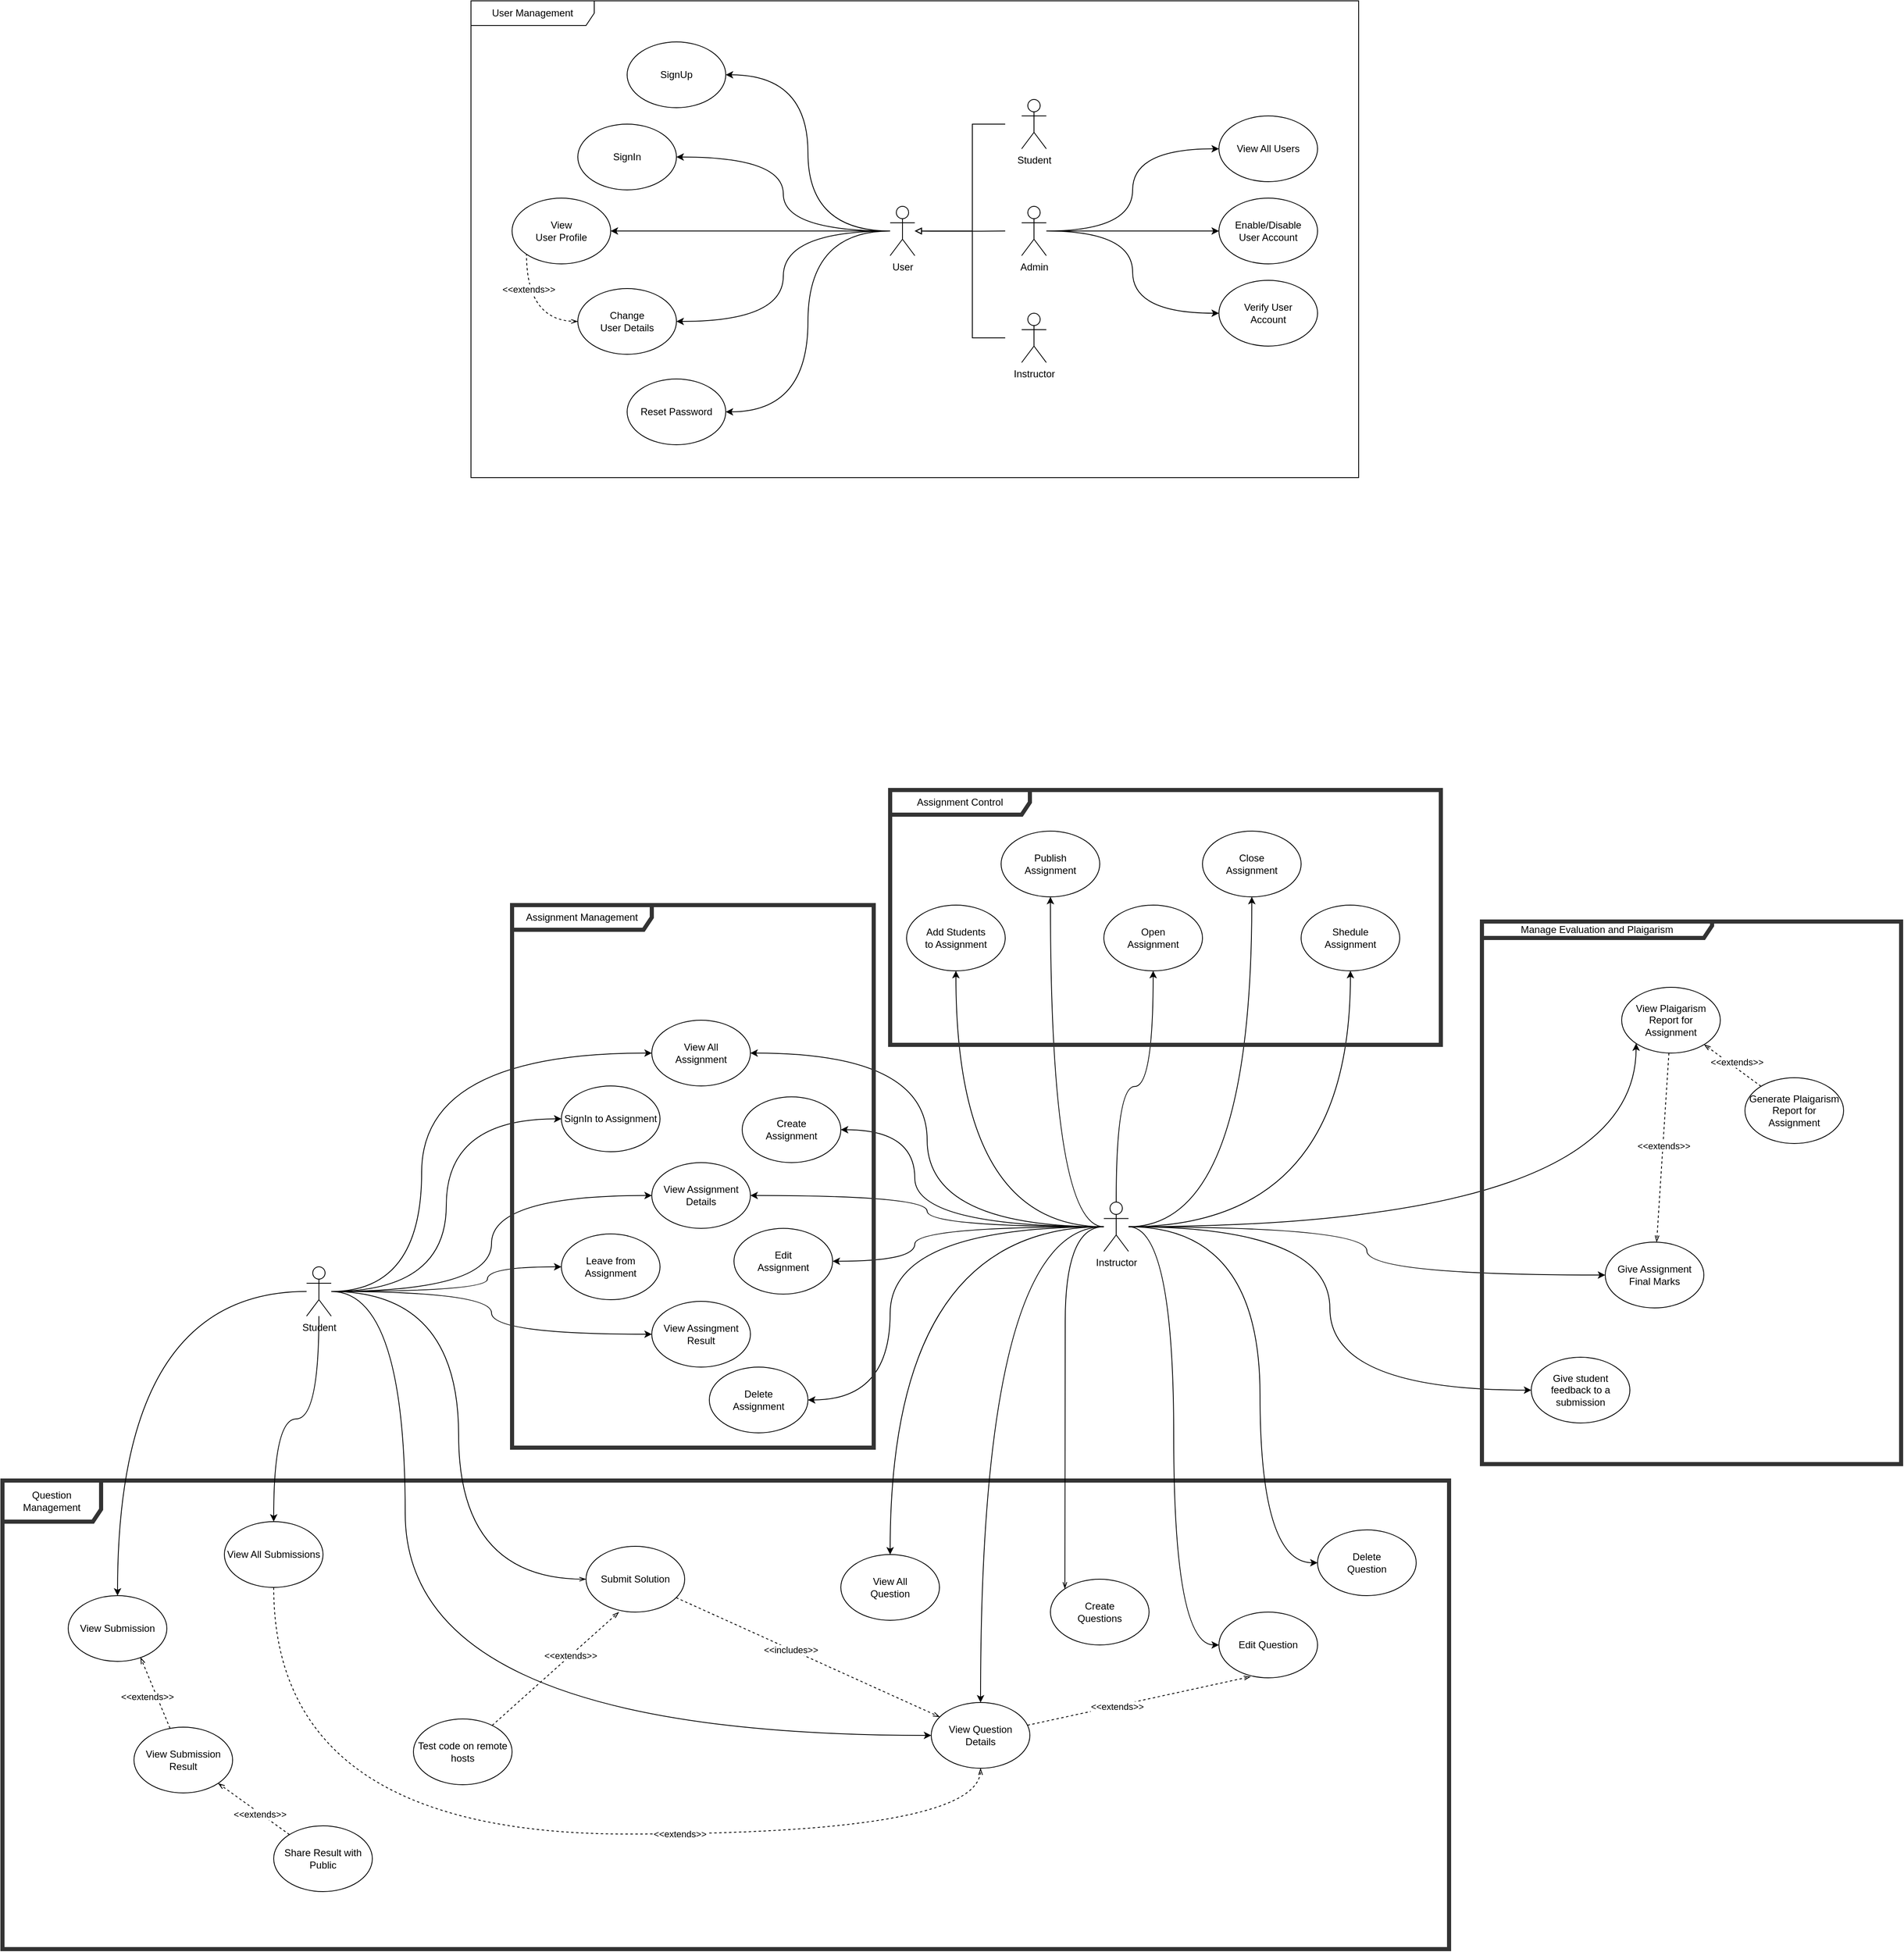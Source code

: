 <mxfile version="14.6.13" type="device"><diagram id="3cUGU1u6pG_o_R58JLAc" name="v1"><mxGraphModel dx="7527" dy="6346" grid="1" gridSize="10" guides="1" tooltips="1" connect="1" arrows="1" fold="1" page="1" pageScale="1" pageWidth="850" pageHeight="1100" math="0" shadow="0"><root><mxCell id="0"/><mxCell id="1" parent="0"/><mxCell id="JEPnBaXlhwpyNHd7x5I1-159" value="" style="group" vertex="1" connectable="0" parent="1"><mxGeometry x="-710" y="-950" width="2310" height="1410" as="geometry"/></mxCell><mxCell id="JEPnBaXlhwpyNHd7x5I1-149" value="Question Management" style="shape=umlFrame;whiteSpace=wrap;html=1;width=120;height=50;strokeWidth=5;swimlaneFillColor=none;strokeColor=#333333;" vertex="1" parent="JEPnBaXlhwpyNHd7x5I1-159"><mxGeometry y="840" width="1760" height="570" as="geometry"/></mxCell><mxCell id="4" value="Student" style="shape=umlActor;verticalLabelPosition=bottom;verticalAlign=top;html=1;outlineConnect=0;" parent="JEPnBaXlhwpyNHd7x5I1-159" vertex="1"><mxGeometry x="370" y="580" width="30" height="60" as="geometry"/></mxCell><mxCell id="7" value="Instructor" style="shape=umlActor;verticalLabelPosition=bottom;verticalAlign=top;html=1;outlineConnect=0;" parent="JEPnBaXlhwpyNHd7x5I1-159" vertex="1"><mxGeometry x="1340" y="501.25" width="30" height="60" as="geometry"/></mxCell><mxCell id="9" value="Create&lt;br&gt;Assignment" style="ellipse;whiteSpace=wrap;html=1;" parent="JEPnBaXlhwpyNHd7x5I1-159" vertex="1"><mxGeometry x="900" y="373.25" width="120" height="80" as="geometry"/></mxCell><mxCell id="JEPnBaXlhwpyNHd7x5I1-116" style="edgeStyle=orthogonalEdgeStyle;curved=1;rounded=0;orthogonalLoop=1;jettySize=auto;html=1;entryX=1;entryY=0.5;entryDx=0;entryDy=0;" edge="1" parent="JEPnBaXlhwpyNHd7x5I1-159" source="7" target="9"><mxGeometry relative="1" as="geometry"><Array as="points"><mxPoint x="1110" y="531"/><mxPoint x="1110" y="413"/></Array></mxGeometry></mxCell><mxCell id="11" value="Edit&lt;br&gt;Assignment" style="ellipse;whiteSpace=wrap;html=1;" parent="JEPnBaXlhwpyNHd7x5I1-159" vertex="1"><mxGeometry x="890" y="533.25" width="120" height="80" as="geometry"/></mxCell><mxCell id="JEPnBaXlhwpyNHd7x5I1-122" style="edgeStyle=orthogonalEdgeStyle;curved=1;rounded=0;orthogonalLoop=1;jettySize=auto;html=1;entryX=1;entryY=0.5;entryDx=0;entryDy=0;" edge="1" parent="JEPnBaXlhwpyNHd7x5I1-159" source="7" target="11"><mxGeometry relative="1" as="geometry"><Array as="points"><mxPoint x="1110" y="531"/><mxPoint x="1110" y="573"/></Array></mxGeometry></mxCell><mxCell id="12" value="Create&lt;br&gt;Questions" style="ellipse;whiteSpace=wrap;html=1;" parent="JEPnBaXlhwpyNHd7x5I1-159" vertex="1"><mxGeometry x="1275" y="960" width="120" height="80" as="geometry"/></mxCell><mxCell id="JEPnBaXlhwpyNHd7x5I1-145" style="edgeStyle=orthogonalEdgeStyle;curved=1;rounded=0;orthogonalLoop=1;jettySize=auto;html=1;entryX=0;entryY=0;entryDx=0;entryDy=0;endArrow=openThin;endFill=0;" edge="1" parent="JEPnBaXlhwpyNHd7x5I1-159" source="7" target="12"><mxGeometry relative="1" as="geometry"><Array as="points"><mxPoint x="1293" y="531"/><mxPoint x="1293" y="761"/></Array></mxGeometry></mxCell><mxCell id="13" value="Edit Question" style="ellipse;whiteSpace=wrap;html=1;" parent="JEPnBaXlhwpyNHd7x5I1-159" vertex="1"><mxGeometry x="1480" y="1000" width="120" height="80" as="geometry"/></mxCell><mxCell id="JEPnBaXlhwpyNHd7x5I1-108" style="edgeStyle=orthogonalEdgeStyle;curved=1;rounded=0;orthogonalLoop=1;jettySize=auto;html=1;entryX=0;entryY=0.5;entryDx=0;entryDy=0;" edge="1" parent="JEPnBaXlhwpyNHd7x5I1-159" source="7" target="13"><mxGeometry relative="1" as="geometry"/></mxCell><mxCell id="14" value="Delete&lt;br&gt;Question" style="ellipse;whiteSpace=wrap;html=1;" parent="JEPnBaXlhwpyNHd7x5I1-159" vertex="1"><mxGeometry x="1600" y="900" width="120" height="80" as="geometry"/></mxCell><mxCell id="JEPnBaXlhwpyNHd7x5I1-107" style="rounded=0;orthogonalLoop=1;jettySize=auto;html=1;edgeStyle=orthogonalEdgeStyle;curved=1;" edge="1" parent="JEPnBaXlhwpyNHd7x5I1-159" source="7" target="14"><mxGeometry relative="1" as="geometry"><Array as="points"><mxPoint x="1530" y="531"/><mxPoint x="1530" y="940"/></Array></mxGeometry></mxCell><mxCell id="15" value="Add Students&lt;br&gt;to Assignment" style="ellipse;whiteSpace=wrap;html=1;" parent="JEPnBaXlhwpyNHd7x5I1-159" vertex="1"><mxGeometry x="1100" y="140" width="120" height="80" as="geometry"/></mxCell><mxCell id="JEPnBaXlhwpyNHd7x5I1-95" style="edgeStyle=orthogonalEdgeStyle;curved=1;rounded=0;orthogonalLoop=1;jettySize=auto;html=1;entryX=0.5;entryY=1;entryDx=0;entryDy=0;" edge="1" parent="JEPnBaXlhwpyNHd7x5I1-159" source="7" target="15"><mxGeometry relative="1" as="geometry"/></mxCell><mxCell id="16" value="Publish&lt;br&gt;Assignment" style="ellipse;whiteSpace=wrap;html=1;" parent="JEPnBaXlhwpyNHd7x5I1-159" vertex="1"><mxGeometry x="1215" y="50" width="120" height="80" as="geometry"/></mxCell><mxCell id="JEPnBaXlhwpyNHd7x5I1-96" style="edgeStyle=orthogonalEdgeStyle;curved=1;rounded=0;orthogonalLoop=1;jettySize=auto;html=1;entryX=0.5;entryY=1;entryDx=0;entryDy=0;" edge="1" parent="JEPnBaXlhwpyNHd7x5I1-159" source="7" target="16"><mxGeometry relative="1" as="geometry"/></mxCell><mxCell id="17" value="View Assignment Details" style="ellipse;whiteSpace=wrap;html=1;" parent="JEPnBaXlhwpyNHd7x5I1-159" vertex="1"><mxGeometry x="790" y="453.25" width="120" height="80" as="geometry"/></mxCell><mxCell id="JEPnBaXlhwpyNHd7x5I1-89" style="edgeStyle=orthogonalEdgeStyle;curved=1;rounded=0;orthogonalLoop=1;jettySize=auto;html=1;entryX=0;entryY=0.5;entryDx=0;entryDy=0;" edge="1" parent="JEPnBaXlhwpyNHd7x5I1-159" source="4" target="17"><mxGeometry relative="1" as="geometry"/></mxCell><mxCell id="JEPnBaXlhwpyNHd7x5I1-118" style="edgeStyle=orthogonalEdgeStyle;curved=1;rounded=0;orthogonalLoop=1;jettySize=auto;html=1;entryX=1;entryY=0.5;entryDx=0;entryDy=0;" edge="1" parent="JEPnBaXlhwpyNHd7x5I1-159" source="7" target="17"><mxGeometry relative="1" as="geometry"/></mxCell><mxCell id="18" value="View All&lt;br&gt;Assignment" style="ellipse;whiteSpace=wrap;html=1;" parent="JEPnBaXlhwpyNHd7x5I1-159" vertex="1"><mxGeometry x="790" y="280" width="120" height="80" as="geometry"/></mxCell><mxCell id="JEPnBaXlhwpyNHd7x5I1-87" style="edgeStyle=orthogonalEdgeStyle;curved=1;rounded=0;orthogonalLoop=1;jettySize=auto;html=1;entryX=0;entryY=0.5;entryDx=0;entryDy=0;" edge="1" parent="JEPnBaXlhwpyNHd7x5I1-159" source="4" target="18"><mxGeometry relative="1" as="geometry"><Array as="points"><mxPoint x="510" y="610"/><mxPoint x="510" y="320"/></Array></mxGeometry></mxCell><mxCell id="JEPnBaXlhwpyNHd7x5I1-117" style="edgeStyle=orthogonalEdgeStyle;curved=1;rounded=0;orthogonalLoop=1;jettySize=auto;html=1;entryX=1;entryY=0.5;entryDx=0;entryDy=0;" edge="1" parent="JEPnBaXlhwpyNHd7x5I1-159" source="7" target="18"><mxGeometry relative="1" as="geometry"/></mxCell><mxCell id="JEPnBaXlhwpyNHd7x5I1-147" style="rounded=0;orthogonalLoop=1;jettySize=auto;html=1;entryX=0.321;entryY=0.982;entryDx=0;entryDy=0;entryPerimeter=0;endArrow=openThin;endFill=0;dashed=1;" edge="1" parent="JEPnBaXlhwpyNHd7x5I1-159" source="19" target="13"><mxGeometry relative="1" as="geometry"/></mxCell><mxCell id="JEPnBaXlhwpyNHd7x5I1-148" value="&amp;lt;&amp;lt;extends&amp;gt;&amp;gt;" style="edgeLabel;html=1;align=center;verticalAlign=middle;resizable=0;points=[];" vertex="1" connectable="0" parent="JEPnBaXlhwpyNHd7x5I1-147"><mxGeometry x="-0.203" y="-1" relative="1" as="geometry"><mxPoint as="offset"/></mxGeometry></mxCell><mxCell id="19" value="View Question&lt;br&gt;Details" style="ellipse;whiteSpace=wrap;html=1;" parent="JEPnBaXlhwpyNHd7x5I1-159" vertex="1"><mxGeometry x="1130" y="1110" width="120" height="80" as="geometry"/></mxCell><mxCell id="JEPnBaXlhwpyNHd7x5I1-115" style="rounded=0;orthogonalLoop=1;jettySize=auto;html=1;entryX=0;entryY=0.5;entryDx=0;entryDy=0;edgeStyle=orthogonalEdgeStyle;curved=1;" edge="1" parent="JEPnBaXlhwpyNHd7x5I1-159" source="4" target="19"><mxGeometry relative="1" as="geometry"><Array as="points"><mxPoint x="490" y="610"/><mxPoint x="490" y="1150"/></Array></mxGeometry></mxCell><mxCell id="JEPnBaXlhwpyNHd7x5I1-109" style="edgeStyle=orthogonalEdgeStyle;curved=1;rounded=0;orthogonalLoop=1;jettySize=auto;html=1;" edge="1" parent="JEPnBaXlhwpyNHd7x5I1-159" source="7" target="19"><mxGeometry relative="1" as="geometry"/></mxCell><mxCell id="20" value="View All&lt;br&gt;Question" style="ellipse;whiteSpace=wrap;html=1;" parent="JEPnBaXlhwpyNHd7x5I1-159" vertex="1"><mxGeometry x="1020" y="930" width="120" height="80" as="geometry"/></mxCell><mxCell id="JEPnBaXlhwpyNHd7x5I1-105" style="edgeStyle=orthogonalEdgeStyle;curved=1;rounded=0;orthogonalLoop=1;jettySize=auto;html=1;entryX=0.5;entryY=0;entryDx=0;entryDy=0;" edge="1" parent="JEPnBaXlhwpyNHd7x5I1-159" source="7" target="20"><mxGeometry relative="1" as="geometry"/></mxCell><mxCell id="59" value="Close&lt;br&gt;Assignment" style="ellipse;whiteSpace=wrap;html=1;" parent="JEPnBaXlhwpyNHd7x5I1-159" vertex="1"><mxGeometry x="1460" y="50" width="120" height="80" as="geometry"/></mxCell><mxCell id="JEPnBaXlhwpyNHd7x5I1-98" style="edgeStyle=orthogonalEdgeStyle;curved=1;rounded=0;orthogonalLoop=1;jettySize=auto;html=1;entryX=0.5;entryY=1;entryDx=0;entryDy=0;" edge="1" parent="JEPnBaXlhwpyNHd7x5I1-159" source="7" target="59"><mxGeometry relative="1" as="geometry"/></mxCell><mxCell id="60" value="Delete&lt;br&gt;Assignment" style="ellipse;whiteSpace=wrap;html=1;" parent="JEPnBaXlhwpyNHd7x5I1-159" vertex="1"><mxGeometry x="860" y="702" width="120" height="80" as="geometry"/></mxCell><mxCell id="JEPnBaXlhwpyNHd7x5I1-121" style="edgeStyle=orthogonalEdgeStyle;curved=1;rounded=0;orthogonalLoop=1;jettySize=auto;html=1;entryX=1;entryY=0.5;entryDx=0;entryDy=0;" edge="1" parent="JEPnBaXlhwpyNHd7x5I1-159" source="7" target="60"><mxGeometry relative="1" as="geometry"><Array as="points"><mxPoint x="1080" y="531"/><mxPoint x="1080" y="742"/></Array></mxGeometry></mxCell><mxCell id="61" value="Open&lt;br&gt;Assignment" style="ellipse;whiteSpace=wrap;html=1;" parent="JEPnBaXlhwpyNHd7x5I1-159" vertex="1"><mxGeometry x="1340" y="140" width="120" height="80" as="geometry"/></mxCell><mxCell id="JEPnBaXlhwpyNHd7x5I1-97" style="edgeStyle=orthogonalEdgeStyle;curved=1;rounded=0;orthogonalLoop=1;jettySize=auto;html=1;entryX=0.5;entryY=1;entryDx=0;entryDy=0;" edge="1" parent="JEPnBaXlhwpyNHd7x5I1-159" source="7" target="61"><mxGeometry relative="1" as="geometry"/></mxCell><mxCell id="62" value="Shedule&lt;br&gt;Assignment" style="ellipse;whiteSpace=wrap;html=1;" parent="JEPnBaXlhwpyNHd7x5I1-159" vertex="1"><mxGeometry x="1580" y="140" width="120" height="80" as="geometry"/></mxCell><mxCell id="JEPnBaXlhwpyNHd7x5I1-99" style="edgeStyle=orthogonalEdgeStyle;curved=1;rounded=0;orthogonalLoop=1;jettySize=auto;html=1;entryX=0.5;entryY=1;entryDx=0;entryDy=0;" edge="1" parent="JEPnBaXlhwpyNHd7x5I1-159" source="7" target="62"><mxGeometry relative="1" as="geometry"/></mxCell><mxCell id="63" value="SignIn to Assignment" style="ellipse;whiteSpace=wrap;html=1;" parent="JEPnBaXlhwpyNHd7x5I1-159" vertex="1"><mxGeometry x="680" y="360" width="120" height="80" as="geometry"/></mxCell><mxCell id="JEPnBaXlhwpyNHd7x5I1-88" style="edgeStyle=orthogonalEdgeStyle;curved=1;rounded=0;orthogonalLoop=1;jettySize=auto;html=1;entryX=0;entryY=0.5;entryDx=0;entryDy=0;" edge="1" parent="JEPnBaXlhwpyNHd7x5I1-159" source="4" target="63"><mxGeometry relative="1" as="geometry"/></mxCell><mxCell id="67" value="Leave from Assignment" style="ellipse;whiteSpace=wrap;html=1;" parent="JEPnBaXlhwpyNHd7x5I1-159" vertex="1"><mxGeometry x="680" y="540" width="120" height="80" as="geometry"/></mxCell><mxCell id="JEPnBaXlhwpyNHd7x5I1-90" style="edgeStyle=orthogonalEdgeStyle;curved=1;rounded=0;orthogonalLoop=1;jettySize=auto;html=1;entryX=0;entryY=0.5;entryDx=0;entryDy=0;" edge="1" parent="JEPnBaXlhwpyNHd7x5I1-159" source="4" target="67"><mxGeometry relative="1" as="geometry"><Array as="points"><mxPoint x="590" y="610"/><mxPoint x="590" y="580"/></Array></mxGeometry></mxCell><mxCell id="JEPnBaXlhwpyNHd7x5I1-139" style="edgeStyle=none;rounded=0;orthogonalLoop=1;jettySize=auto;html=1;endArrow=openThin;endFill=0;dashed=1;" edge="1" parent="JEPnBaXlhwpyNHd7x5I1-159" source="69" target="19"><mxGeometry relative="1" as="geometry"/></mxCell><mxCell id="JEPnBaXlhwpyNHd7x5I1-140" value="&amp;lt;&amp;lt;includes&amp;gt;&amp;gt;" style="edgeLabel;html=1;align=center;verticalAlign=middle;resizable=0;points=[];" vertex="1" connectable="0" parent="JEPnBaXlhwpyNHd7x5I1-139"><mxGeometry x="-0.124" relative="1" as="geometry"><mxPoint x="-1" as="offset"/></mxGeometry></mxCell><mxCell id="69" value="Submit Solution" style="ellipse;whiteSpace=wrap;html=1;" parent="JEPnBaXlhwpyNHd7x5I1-159" vertex="1"><mxGeometry x="710" y="920" width="120" height="80" as="geometry"/></mxCell><mxCell id="JEPnBaXlhwpyNHd7x5I1-137" style="edgeStyle=orthogonalEdgeStyle;curved=1;rounded=0;orthogonalLoop=1;jettySize=auto;html=1;entryX=0;entryY=0.5;entryDx=0;entryDy=0;endArrow=openThin;endFill=0;" edge="1" parent="JEPnBaXlhwpyNHd7x5I1-159" source="4" target="69"><mxGeometry relative="1" as="geometry"/></mxCell><mxCell id="70" value="View Submission" style="ellipse;whiteSpace=wrap;html=1;" parent="JEPnBaXlhwpyNHd7x5I1-159" vertex="1"><mxGeometry x="80" y="980" width="120" height="80" as="geometry"/></mxCell><mxCell id="JEPnBaXlhwpyNHd7x5I1-125" style="edgeStyle=orthogonalEdgeStyle;curved=1;rounded=0;orthogonalLoop=1;jettySize=auto;html=1;" edge="1" parent="JEPnBaXlhwpyNHd7x5I1-159" source="4" target="70"><mxGeometry relative="1" as="geometry"/></mxCell><mxCell id="JEPnBaXlhwpyNHd7x5I1-135" style="rounded=0;orthogonalLoop=1;jettySize=auto;html=1;entryX=0.5;entryY=1;entryDx=0;entryDy=0;dashed=1;endArrow=openThin;endFill=0;exitX=0.5;exitY=1;exitDx=0;exitDy=0;edgeStyle=orthogonalEdgeStyle;elbow=vertical;curved=1;" edge="1" parent="JEPnBaXlhwpyNHd7x5I1-159" source="71" target="19"><mxGeometry relative="1" as="geometry"><Array as="points"><mxPoint x="330" y="1270"/><mxPoint x="1190" y="1270"/></Array></mxGeometry></mxCell><mxCell id="JEPnBaXlhwpyNHd7x5I1-136" value="&amp;lt;&amp;lt;extends&amp;gt;&amp;gt;" style="edgeLabel;html=1;align=center;verticalAlign=middle;resizable=0;points=[];" vertex="1" connectable="0" parent="JEPnBaXlhwpyNHd7x5I1-135"><mxGeometry x="0.281" relative="1" as="geometry"><mxPoint as="offset"/></mxGeometry></mxCell><mxCell id="71" value="View All Submissions" style="ellipse;whiteSpace=wrap;html=1;" parent="JEPnBaXlhwpyNHd7x5I1-159" vertex="1"><mxGeometry x="270" y="890" width="120" height="80" as="geometry"/></mxCell><mxCell id="JEPnBaXlhwpyNHd7x5I1-124" style="edgeStyle=orthogonalEdgeStyle;curved=1;rounded=0;orthogonalLoop=1;jettySize=auto;html=1;" edge="1" parent="JEPnBaXlhwpyNHd7x5I1-159" source="4" target="71"><mxGeometry relative="1" as="geometry"/></mxCell><mxCell id="73" value="View Assingment Result" style="ellipse;whiteSpace=wrap;html=1;" parent="JEPnBaXlhwpyNHd7x5I1-159" vertex="1"><mxGeometry x="790" y="622" width="120" height="80" as="geometry"/></mxCell><mxCell id="JEPnBaXlhwpyNHd7x5I1-91" style="edgeStyle=orthogonalEdgeStyle;curved=1;rounded=0;orthogonalLoop=1;jettySize=auto;html=1;entryX=0;entryY=0.5;entryDx=0;entryDy=0;" edge="1" parent="JEPnBaXlhwpyNHd7x5I1-159" source="4" target="73"><mxGeometry relative="1" as="geometry"/></mxCell><mxCell id="75" value="Give Assignment Final Marks" style="ellipse;whiteSpace=wrap;html=1;" parent="JEPnBaXlhwpyNHd7x5I1-159" vertex="1"><mxGeometry x="1950" y="550" width="120" height="80" as="geometry"/></mxCell><mxCell id="JEPnBaXlhwpyNHd7x5I1-103" style="edgeStyle=orthogonalEdgeStyle;curved=1;rounded=0;orthogonalLoop=1;jettySize=auto;html=1;entryX=0;entryY=0.5;entryDx=0;entryDy=0;" edge="1" parent="JEPnBaXlhwpyNHd7x5I1-159" source="7" target="75"><mxGeometry relative="1" as="geometry"/></mxCell><mxCell id="JEPnBaXlhwpyNHd7x5I1-154" style="edgeStyle=none;rounded=0;orthogonalLoop=1;jettySize=auto;html=1;dashed=1;endArrow=openThin;endFill=0;" edge="1" parent="JEPnBaXlhwpyNHd7x5I1-159" source="76" target="75"><mxGeometry relative="1" as="geometry"/></mxCell><mxCell id="JEPnBaXlhwpyNHd7x5I1-155" value="&amp;lt;&amp;lt;extends&amp;gt;&amp;gt;" style="edgeLabel;html=1;align=center;verticalAlign=middle;resizable=0;points=[];" vertex="1" connectable="0" parent="JEPnBaXlhwpyNHd7x5I1-154"><mxGeometry x="-0.371" y="-2" relative="1" as="geometry"><mxPoint y="41" as="offset"/></mxGeometry></mxCell><mxCell id="76" value="View Plaigarism Report for Assignment" style="ellipse;whiteSpace=wrap;html=1;" parent="JEPnBaXlhwpyNHd7x5I1-159" vertex="1"><mxGeometry x="1970" y="240" width="120" height="80" as="geometry"/></mxCell><mxCell id="JEPnBaXlhwpyNHd7x5I1-102" style="rounded=0;orthogonalLoop=1;jettySize=auto;html=1;entryX=0;entryY=1;entryDx=0;entryDy=0;edgeStyle=orthogonalEdgeStyle;curved=1;" edge="1" parent="JEPnBaXlhwpyNHd7x5I1-159" source="7" target="76"><mxGeometry relative="1" as="geometry"/></mxCell><mxCell id="JEPnBaXlhwpyNHd7x5I1-156" style="edgeStyle=none;rounded=0;orthogonalLoop=1;jettySize=auto;html=1;dashed=1;endArrow=openThin;endFill=0;" edge="1" parent="JEPnBaXlhwpyNHd7x5I1-159" source="78" target="76"><mxGeometry relative="1" as="geometry"/></mxCell><mxCell id="JEPnBaXlhwpyNHd7x5I1-157" value="&amp;lt;&amp;lt;extends&amp;gt;&amp;gt;" style="edgeLabel;html=1;align=center;verticalAlign=middle;resizable=0;points=[];" vertex="1" connectable="0" parent="JEPnBaXlhwpyNHd7x5I1-156"><mxGeometry x="-0.338" y="1" relative="1" as="geometry"><mxPoint x="-6" y="-14" as="offset"/></mxGeometry></mxCell><mxCell id="78" value="Generate Plaigarism Report for Assignment" style="ellipse;whiteSpace=wrap;html=1;" parent="JEPnBaXlhwpyNHd7x5I1-159" vertex="1"><mxGeometry x="2120" y="350" width="120" height="80" as="geometry"/></mxCell><mxCell id="79" value="Give student feedback to a submission" style="ellipse;whiteSpace=wrap;html=1;" parent="JEPnBaXlhwpyNHd7x5I1-159" vertex="1"><mxGeometry x="1860" y="690" width="120" height="80" as="geometry"/></mxCell><mxCell id="JEPnBaXlhwpyNHd7x5I1-104" style="edgeStyle=orthogonalEdgeStyle;curved=1;rounded=0;orthogonalLoop=1;jettySize=auto;html=1;entryX=0;entryY=0.5;entryDx=0;entryDy=0;" edge="1" parent="JEPnBaXlhwpyNHd7x5I1-159" source="7" target="79"><mxGeometry relative="1" as="geometry"/></mxCell><mxCell id="JEPnBaXlhwpyNHd7x5I1-129" style="edgeStyle=none;rounded=0;orthogonalLoop=1;jettySize=auto;html=1;entryX=0.733;entryY=0.938;entryDx=0;entryDy=0;entryPerimeter=0;dashed=1;endArrow=openThin;endFill=0;" edge="1" parent="JEPnBaXlhwpyNHd7x5I1-159" source="JEPnBaXlhwpyNHd7x5I1-126" target="70"><mxGeometry relative="1" as="geometry"/></mxCell><mxCell id="JEPnBaXlhwpyNHd7x5I1-130" value="&amp;lt;&amp;lt;extends&amp;gt;&amp;gt;" style="edgeLabel;html=1;align=center;verticalAlign=middle;resizable=0;points=[];" vertex="1" connectable="0" parent="JEPnBaXlhwpyNHd7x5I1-129"><mxGeometry x="-0.334" y="3" relative="1" as="geometry"><mxPoint x="-13" y="-11" as="offset"/></mxGeometry></mxCell><mxCell id="JEPnBaXlhwpyNHd7x5I1-126" value="View Submission&lt;br&gt;Result" style="ellipse;whiteSpace=wrap;html=1;" vertex="1" parent="JEPnBaXlhwpyNHd7x5I1-159"><mxGeometry x="160" y="1140" width="120" height="80" as="geometry"/></mxCell><mxCell id="JEPnBaXlhwpyNHd7x5I1-131" style="edgeStyle=none;rounded=0;orthogonalLoop=1;jettySize=auto;html=1;entryX=1;entryY=1;entryDx=0;entryDy=0;dashed=1;endArrow=openThin;endFill=0;" edge="1" parent="JEPnBaXlhwpyNHd7x5I1-159" source="JEPnBaXlhwpyNHd7x5I1-128" target="JEPnBaXlhwpyNHd7x5I1-126"><mxGeometry relative="1" as="geometry"/></mxCell><mxCell id="JEPnBaXlhwpyNHd7x5I1-132" value="&amp;lt;&amp;lt;extends&amp;gt;&amp;gt;" style="edgeLabel;html=1;align=center;verticalAlign=middle;resizable=0;points=[];" vertex="1" connectable="0" parent="JEPnBaXlhwpyNHd7x5I1-131"><mxGeometry x="-0.175" y="1" relative="1" as="geometry"><mxPoint as="offset"/></mxGeometry></mxCell><mxCell id="JEPnBaXlhwpyNHd7x5I1-128" value="Share Result with Public" style="ellipse;whiteSpace=wrap;html=1;" vertex="1" parent="JEPnBaXlhwpyNHd7x5I1-159"><mxGeometry x="330" y="1260" width="120" height="80" as="geometry"/></mxCell><mxCell id="JEPnBaXlhwpyNHd7x5I1-142" style="rounded=0;orthogonalLoop=1;jettySize=auto;html=1;entryX=0.333;entryY=1;entryDx=0;entryDy=0;entryPerimeter=0;dashed=1;endArrow=openThin;endFill=0;" edge="1" parent="JEPnBaXlhwpyNHd7x5I1-159" source="JEPnBaXlhwpyNHd7x5I1-141" target="69"><mxGeometry relative="1" as="geometry"/></mxCell><mxCell id="JEPnBaXlhwpyNHd7x5I1-143" value="&amp;lt;&amp;lt;extends&amp;gt;&amp;gt;" style="edgeLabel;html=1;align=center;verticalAlign=middle;resizable=0;points=[];" vertex="1" connectable="0" parent="JEPnBaXlhwpyNHd7x5I1-142"><mxGeometry x="0.232" relative="1" as="geometry"><mxPoint as="offset"/></mxGeometry></mxCell><mxCell id="JEPnBaXlhwpyNHd7x5I1-141" value="Test code on remote hosts" style="ellipse;whiteSpace=wrap;html=1;" vertex="1" parent="JEPnBaXlhwpyNHd7x5I1-159"><mxGeometry x="500" y="1130" width="120" height="80" as="geometry"/></mxCell><mxCell id="JEPnBaXlhwpyNHd7x5I1-150" value="Assignment Management" style="shape=umlFrame;whiteSpace=wrap;html=1;width=170;height=30;strokeWidth=5;swimlaneFillColor=none;strokeColor=#333333;" vertex="1" parent="JEPnBaXlhwpyNHd7x5I1-159"><mxGeometry x="620" y="140" width="440" height="660" as="geometry"/></mxCell><mxCell id="JEPnBaXlhwpyNHd7x5I1-153" value="Assignment Control" style="shape=umlFrame;whiteSpace=wrap;html=1;width=170;height=30;strokeWidth=5;swimlaneFillColor=none;strokeColor=#333333;" vertex="1" parent="JEPnBaXlhwpyNHd7x5I1-159"><mxGeometry x="1080" width="670" height="310" as="geometry"/></mxCell><mxCell id="JEPnBaXlhwpyNHd7x5I1-158" value="Manage Evaluation and Plaigarism" style="shape=umlFrame;whiteSpace=wrap;html=1;width=280;height=20;strokeWidth=5;swimlaneFillColor=none;strokeColor=#333333;" vertex="1" parent="JEPnBaXlhwpyNHd7x5I1-159"><mxGeometry x="1800" y="160" width="510" height="660" as="geometry"/></mxCell><mxCell id="JEPnBaXlhwpyNHd7x5I1-160" value="" style="group" vertex="1" connectable="0" parent="1"><mxGeometry x="-140" y="-1910" width="1080" height="580" as="geometry"/></mxCell><mxCell id="JEPnBaXlhwpyNHd7x5I1-81" value="User Management" style="shape=umlFrame;whiteSpace=wrap;html=1;width=150;height=30;" vertex="1" parent="JEPnBaXlhwpyNHd7x5I1-160"><mxGeometry width="1080" height="580" as="geometry"/></mxCell><mxCell id="2" value="SignUp" style="ellipse;whiteSpace=wrap;html=1;" parent="JEPnBaXlhwpyNHd7x5I1-160" vertex="1"><mxGeometry x="190" y="50" width="120" height="80" as="geometry"/></mxCell><mxCell id="30" style="edgeStyle=orthogonalEdgeStyle;curved=1;rounded=0;orthogonalLoop=1;jettySize=auto;html=1;entryX=1;entryY=0.5;entryDx=0;entryDy=0;" parent="JEPnBaXlhwpyNHd7x5I1-160" source="5" target="2" edge="1"><mxGeometry x="10" y="20" as="geometry"/></mxCell><mxCell id="5" value="User" style="shape=umlActor;verticalLabelPosition=bottom;verticalAlign=top;html=1;outlineConnect=0;" parent="JEPnBaXlhwpyNHd7x5I1-160" vertex="1"><mxGeometry x="510" y="250" width="30" height="60" as="geometry"/></mxCell><mxCell id="8" value="SignIn" style="ellipse;whiteSpace=wrap;html=1;" parent="JEPnBaXlhwpyNHd7x5I1-160" vertex="1"><mxGeometry x="130" y="150" width="120" height="80" as="geometry"/></mxCell><mxCell id="31" style="edgeStyle=orthogonalEdgeStyle;curved=1;rounded=0;orthogonalLoop=1;jettySize=auto;html=1;entryX=1;entryY=0.5;entryDx=0;entryDy=0;" parent="JEPnBaXlhwpyNHd7x5I1-160" source="5" target="8" edge="1"><mxGeometry x="10" y="20" as="geometry"/></mxCell><mxCell id="27" value="Change&lt;br&gt;User Details" style="ellipse;whiteSpace=wrap;html=1;" parent="JEPnBaXlhwpyNHd7x5I1-160" vertex="1"><mxGeometry x="130" y="350" width="120" height="80" as="geometry"/></mxCell><mxCell id="33" style="edgeStyle=orthogonalEdgeStyle;curved=1;rounded=0;orthogonalLoop=1;jettySize=auto;html=1;entryX=1;entryY=0.5;entryDx=0;entryDy=0;" parent="JEPnBaXlhwpyNHd7x5I1-160" source="5" target="27" edge="1"><mxGeometry x="10" y="20" as="geometry"/></mxCell><mxCell id="28" value="Reset Password" style="ellipse;whiteSpace=wrap;html=1;" parent="JEPnBaXlhwpyNHd7x5I1-160" vertex="1"><mxGeometry x="190" y="460" width="120" height="80" as="geometry"/></mxCell><mxCell id="34" style="edgeStyle=orthogonalEdgeStyle;curved=1;rounded=0;orthogonalLoop=1;jettySize=auto;html=1;entryX=1;entryY=0.5;entryDx=0;entryDy=0;" parent="JEPnBaXlhwpyNHd7x5I1-160" source="5" target="28" edge="1"><mxGeometry x="10" y="20" as="geometry"/></mxCell><mxCell id="29" value="View&lt;br&gt;User Profile" style="ellipse;whiteSpace=wrap;html=1;" parent="JEPnBaXlhwpyNHd7x5I1-160" vertex="1"><mxGeometry x="50" y="240" width="120" height="80" as="geometry"/></mxCell><mxCell id="32" style="edgeStyle=orthogonalEdgeStyle;curved=1;rounded=0;orthogonalLoop=1;jettySize=auto;html=1;entryX=1;entryY=0.5;entryDx=0;entryDy=0;" parent="JEPnBaXlhwpyNHd7x5I1-160" source="5" target="29" edge="1"><mxGeometry x="10" y="20" as="geometry"/></mxCell><mxCell id="47" style="edgeStyle=orthogonalEdgeStyle;curved=1;rounded=0;orthogonalLoop=1;jettySize=auto;html=1;entryX=0;entryY=1;entryDx=0;entryDy=0;dashed=1;startArrow=openThin;startFill=0;endArrow=none;endFill=0;exitX=0;exitY=0.5;exitDx=0;exitDy=0;" parent="JEPnBaXlhwpyNHd7x5I1-160" source="27" target="29" edge="1"><mxGeometry x="10" y="20" as="geometry"/></mxCell><mxCell id="54" value="&amp;lt;&amp;lt;extends&amp;gt;&amp;gt;" style="edgeLabel;html=1;align=center;verticalAlign=middle;resizable=0;points=[];" parent="47" vertex="1" connectable="0"><mxGeometry x="0.362" y="-7" relative="1" as="geometry"><mxPoint x="-5" y="-4" as="offset"/></mxGeometry></mxCell><mxCell id="35" value="Enable/Disable&lt;br&gt;User Account" style="ellipse;whiteSpace=wrap;html=1;" parent="JEPnBaXlhwpyNHd7x5I1-160" vertex="1"><mxGeometry x="910" y="240" width="120" height="80" as="geometry"/></mxCell><mxCell id="36" value="View All Users" style="ellipse;whiteSpace=wrap;html=1;" parent="JEPnBaXlhwpyNHd7x5I1-160" vertex="1"><mxGeometry x="910" y="140" width="120" height="80" as="geometry"/></mxCell><mxCell id="37" value="Verify User&lt;br&gt;Account" style="ellipse;whiteSpace=wrap;html=1;" parent="JEPnBaXlhwpyNHd7x5I1-160" vertex="1"><mxGeometry x="910" y="340" width="120" height="80" as="geometry"/></mxCell><mxCell id="44" style="edgeStyle=orthogonalEdgeStyle;curved=1;rounded=0;orthogonalLoop=1;jettySize=auto;html=1;entryX=0;entryY=0.5;entryDx=0;entryDy=0;" parent="JEPnBaXlhwpyNHd7x5I1-160" source="38" target="36" edge="1"><mxGeometry x="10" y="20" as="geometry"/></mxCell><mxCell id="45" style="edgeStyle=orthogonalEdgeStyle;curved=1;rounded=0;orthogonalLoop=1;jettySize=auto;html=1;entryX=0;entryY=0.5;entryDx=0;entryDy=0;" parent="JEPnBaXlhwpyNHd7x5I1-160" source="38" target="35" edge="1"><mxGeometry x="10" y="20" as="geometry"/></mxCell><mxCell id="46" style="edgeStyle=orthogonalEdgeStyle;curved=1;rounded=0;orthogonalLoop=1;jettySize=auto;html=1;entryX=0;entryY=0.5;entryDx=0;entryDy=0;" parent="JEPnBaXlhwpyNHd7x5I1-160" source="38" target="37" edge="1"><mxGeometry x="10" y="20" as="geometry"/></mxCell><mxCell id="55" style="edgeStyle=orthogonalEdgeStyle;curved=1;rounded=0;orthogonalLoop=1;jettySize=auto;html=1;startArrow=none;startFill=0;endArrow=block;endFill=0;" parent="JEPnBaXlhwpyNHd7x5I1-160" target="5" edge="1"><mxGeometry x="50" y="20" as="geometry"><mxPoint x="560.0" y="280.0" as="targetPoint"/><mxPoint x="650" y="280" as="sourcePoint"/></mxGeometry></mxCell><mxCell id="38" value="Admin" style="shape=umlActor;verticalLabelPosition=bottom;verticalAlign=top;html=1;outlineConnect=0;" parent="JEPnBaXlhwpyNHd7x5I1-160" vertex="1"><mxGeometry x="670" y="250" width="30" height="60" as="geometry"/></mxCell><mxCell id="56" style="edgeStyle=orthogonalEdgeStyle;rounded=0;orthogonalLoop=1;jettySize=auto;html=1;startArrow=none;startFill=0;endArrow=block;endFill=0;" parent="JEPnBaXlhwpyNHd7x5I1-160" edge="1"><mxGeometry x="50" y="20" as="geometry"><mxPoint x="540" y="280" as="targetPoint"/><mxPoint x="650" y="150" as="sourcePoint"/><Array as="points"><mxPoint x="650" y="150"/><mxPoint x="610" y="150"/><mxPoint x="610" y="280"/></Array></mxGeometry></mxCell><mxCell id="41" value="Student" style="shape=umlActor;verticalLabelPosition=bottom;verticalAlign=top;html=1;outlineConnect=0;" parent="JEPnBaXlhwpyNHd7x5I1-160" vertex="1"><mxGeometry x="670" y="120" width="30" height="60" as="geometry"/></mxCell><mxCell id="57" style="edgeStyle=orthogonalEdgeStyle;rounded=0;orthogonalLoop=1;jettySize=auto;html=1;startArrow=none;startFill=0;endArrow=block;endFill=0;" parent="JEPnBaXlhwpyNHd7x5I1-160" edge="1"><mxGeometry x="50" y="20" as="geometry"><mxPoint x="540.0" y="280.0" as="targetPoint"/><mxPoint x="650" y="410" as="sourcePoint"/><Array as="points"><mxPoint x="610" y="280"/></Array></mxGeometry></mxCell><mxCell id="42" value="Instructor" style="shape=umlActor;verticalLabelPosition=bottom;verticalAlign=top;html=1;outlineConnect=0;" parent="JEPnBaXlhwpyNHd7x5I1-160" vertex="1"><mxGeometry x="670" y="380" width="30" height="60" as="geometry"/></mxCell></root></mxGraphModel></diagram></mxfile>